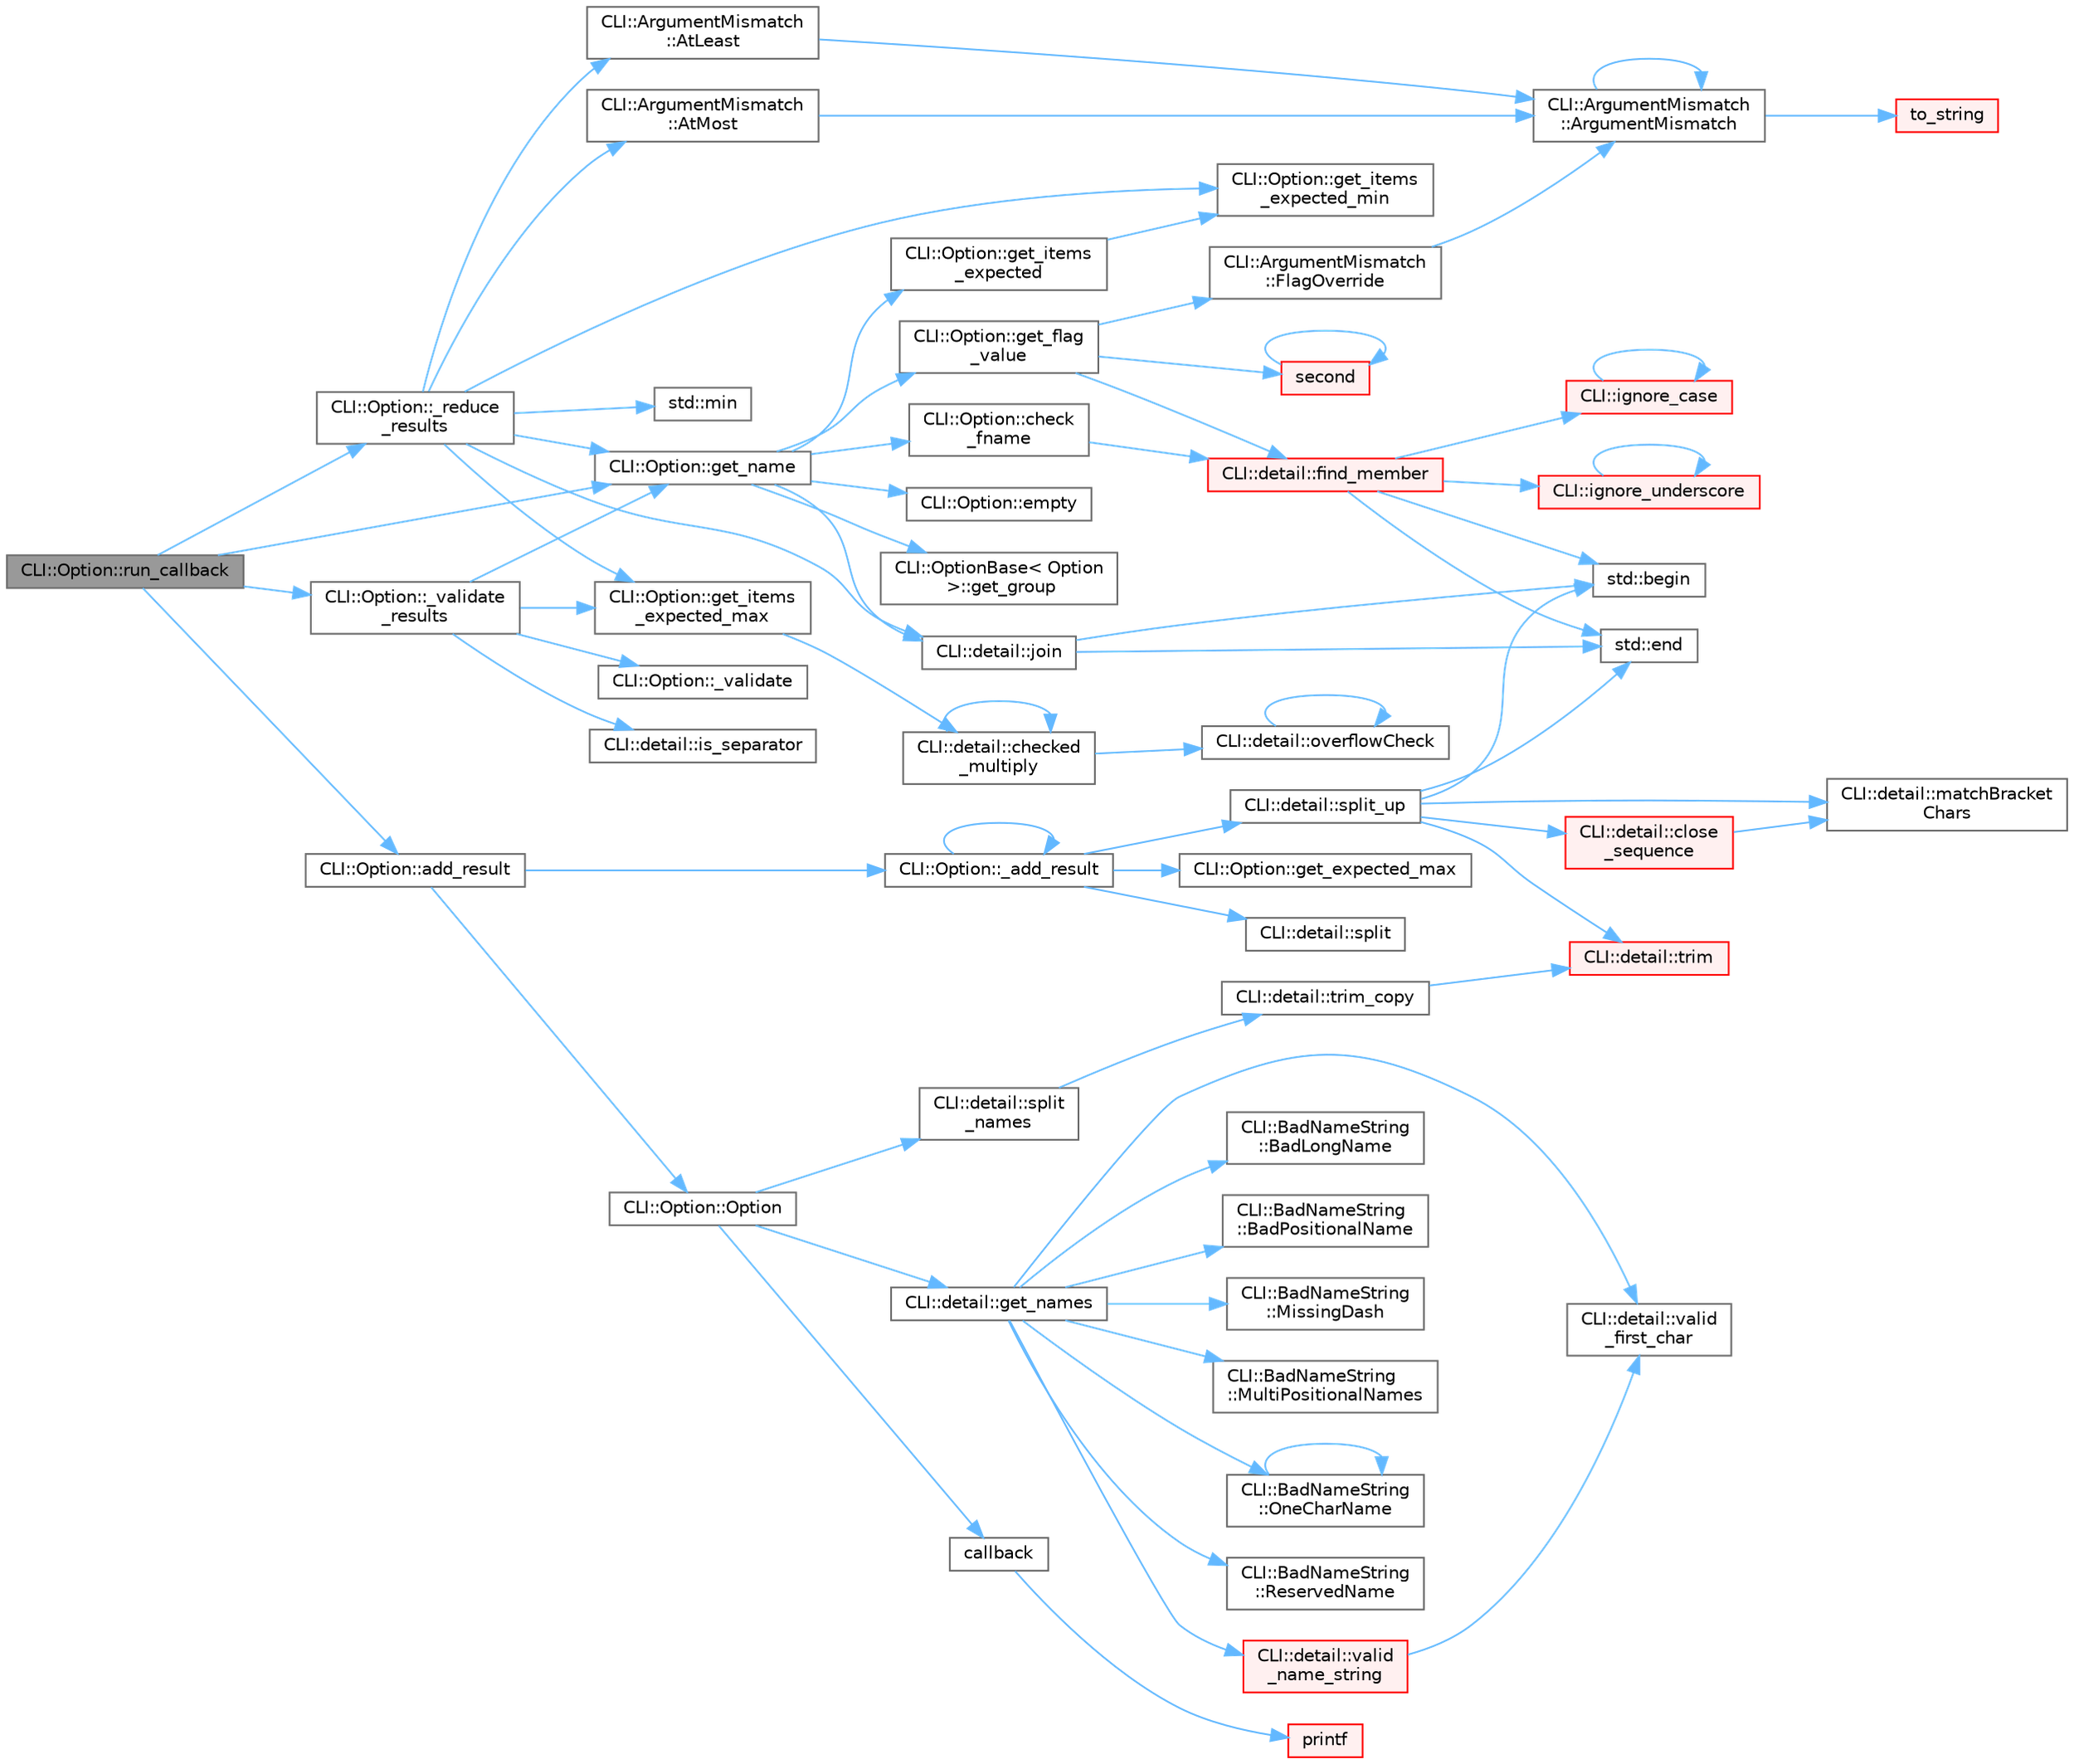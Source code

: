 digraph "CLI::Option::run_callback"
{
 // LATEX_PDF_SIZE
  bgcolor="transparent";
  edge [fontname=Helvetica,fontsize=10,labelfontname=Helvetica,labelfontsize=10];
  node [fontname=Helvetica,fontsize=10,shape=box,height=0.2,width=0.4];
  rankdir="LR";
  Node1 [id="Node000001",label="CLI::Option::run_callback",height=0.2,width=0.4,color="gray40", fillcolor="grey60", style="filled", fontcolor="black",tooltip="Process the callback"];
  Node1 -> Node2 [id="edge73_Node000001_Node000002",color="steelblue1",style="solid",tooltip=" "];
  Node2 [id="Node000002",label="CLI::Option::_reduce\l_results",height=0.2,width=0.4,color="grey40", fillcolor="white", style="filled",URL="$class_c_l_i_1_1_option.html#aa94827437444cbd41f9d59a84c35ca40",tooltip=" "];
  Node2 -> Node3 [id="edge74_Node000002_Node000003",color="steelblue1",style="solid",tooltip=" "];
  Node3 [id="Node000003",label="CLI::ArgumentMismatch\l::AtLeast",height=0.2,width=0.4,color="grey40", fillcolor="white", style="filled",URL="$class_c_l_i_1_1_argument_mismatch.html#a76c9d5822d9b0a2825a54a22e04e05ff",tooltip=" "];
  Node3 -> Node4 [id="edge75_Node000003_Node000004",color="steelblue1",style="solid",tooltip=" "];
  Node4 [id="Node000004",label="CLI::ArgumentMismatch\l::ArgumentMismatch",height=0.2,width=0.4,color="grey40", fillcolor="white", style="filled",URL="$class_c_l_i_1_1_argument_mismatch.html#a03b5d359cb07e82b2d2f0f734ffeb545",tooltip=" "];
  Node4 -> Node4 [id="edge76_Node000004_Node000004",color="steelblue1",style="solid",tooltip=" "];
  Node4 -> Node5 [id="edge77_Node000004_Node000005",color="steelblue1",style="solid",tooltip=" "];
  Node5 [id="Node000005",label="to_string",height=0.2,width=0.4,color="red", fillcolor="#FFF0F0", style="filled",URL="$spdlog_2include_2spdlog_2fmt_2bundled_2format_8h.html#a5aca7e9d14d858d6f3fdc063d66840f8",tooltip=" "];
  Node2 -> Node7 [id="edge78_Node000002_Node000007",color="steelblue1",style="solid",tooltip=" "];
  Node7 [id="Node000007",label="CLI::ArgumentMismatch\l::AtMost",height=0.2,width=0.4,color="grey40", fillcolor="white", style="filled",URL="$class_c_l_i_1_1_argument_mismatch.html#ae13fac165ff6b4fdc588d364dbaa85bf",tooltip=" "];
  Node7 -> Node4 [id="edge79_Node000007_Node000004",color="steelblue1",style="solid",tooltip=" "];
  Node2 -> Node8 [id="edge80_Node000002_Node000008",color="steelblue1",style="solid",tooltip=" "];
  Node8 [id="Node000008",label="CLI::Option::get_items\l_expected_max",height=0.2,width=0.4,color="grey40", fillcolor="white", style="filled",URL="$class_c_l_i_1_1_option.html#a7bdc3555509b93cbd8d5b9b2ccb3b016",tooltip="Get the maximum number of items expected to be returned and used for the callback"];
  Node8 -> Node9 [id="edge81_Node000008_Node000009",color="steelblue1",style="solid",tooltip=" "];
  Node9 [id="Node000009",label="CLI::detail::checked\l_multiply",height=0.2,width=0.4,color="grey40", fillcolor="white", style="filled",URL="$namespace_c_l_i_1_1detail.html#a58ce723daebf6cd298565eb365d1b157",tooltip="Performs a *= b; if it doesn't cause integer overflow. Returns false otherwise."];
  Node9 -> Node9 [id="edge82_Node000009_Node000009",color="steelblue1",style="solid",tooltip=" "];
  Node9 -> Node10 [id="edge83_Node000009_Node000010",color="steelblue1",style="solid",tooltip=" "];
  Node10 [id="Node000010",label="CLI::detail::overflowCheck",height=0.2,width=0.4,color="grey40", fillcolor="white", style="filled",URL="$namespace_c_l_i_1_1detail.html#a569135c6e266940a5f914698b9deef66",tooltip="Do a check for overflow on signed numbers"];
  Node10 -> Node10 [id="edge84_Node000010_Node000010",color="steelblue1",style="solid",tooltip=" "];
  Node2 -> Node11 [id="edge85_Node000002_Node000011",color="steelblue1",style="solid",tooltip=" "];
  Node11 [id="Node000011",label="CLI::Option::get_items\l_expected_min",height=0.2,width=0.4,color="grey40", fillcolor="white", style="filled",URL="$class_c_l_i_1_1_option.html#a65f68eaa288d2608560ae87f3c36f6fa",tooltip="The total min number of expected string values to be used"];
  Node2 -> Node12 [id="edge86_Node000002_Node000012",color="steelblue1",style="solid",tooltip=" "];
  Node12 [id="Node000012",label="CLI::Option::get_name",height=0.2,width=0.4,color="grey40", fillcolor="white", style="filled",URL="$class_c_l_i_1_1_option.html#a47e135d5198fd9df5b481091d2538b60",tooltip="Gets a comma separated list of names. Will include / prefer the positional name if positional is true..."];
  Node12 -> Node13 [id="edge87_Node000012_Node000013",color="steelblue1",style="solid",tooltip=" "];
  Node13 [id="Node000013",label="CLI::Option::check\l_fname",height=0.2,width=0.4,color="grey40", fillcolor="white", style="filled",URL="$class_c_l_i_1_1_option.html#a331870cf4db8893cac3af126aac487a8",tooltip="Requires \"--\" to be removed from string"];
  Node13 -> Node14 [id="edge88_Node000013_Node000014",color="steelblue1",style="solid",tooltip=" "];
  Node14 [id="Node000014",label="CLI::detail::find_member",height=0.2,width=0.4,color="red", fillcolor="#FFF0F0", style="filled",URL="$namespace_c_l_i_1_1detail.html#ac94be0722dce2c7ff522ebc3fb80e33d",tooltip="Check if a string is a member of a list of strings and optionally ignore case or ignore underscores"];
  Node14 -> Node15 [id="edge89_Node000014_Node000015",color="steelblue1",style="solid",tooltip=" "];
  Node15 [id="Node000015",label="std::begin",height=0.2,width=0.4,color="grey40", fillcolor="white", style="filled",URL="$namespacestd.html#aec76fc52a775d29bc4058c8e1405045a",tooltip=" "];
  Node14 -> Node16 [id="edge90_Node000014_Node000016",color="steelblue1",style="solid",tooltip=" "];
  Node16 [id="Node000016",label="std::end",height=0.2,width=0.4,color="grey40", fillcolor="white", style="filled",URL="$namespacestd.html#a35f71a4c49ddf38bb590177e3a4b2598",tooltip=" "];
  Node14 -> Node17 [id="edge91_Node000014_Node000017",color="steelblue1",style="solid",tooltip=" "];
  Node17 [id="Node000017",label="CLI::ignore_case",height=0.2,width=0.4,color="red", fillcolor="#FFF0F0", style="filled",URL="$namespace_c_l_i.html#a0c52326d2681814c22aa1a93ce43375e",tooltip="Helper function to allow ignore_case to be passed to IsMember or Transform"];
  Node17 -> Node17 [id="edge92_Node000017_Node000017",color="steelblue1",style="solid",tooltip=" "];
  Node14 -> Node19 [id="edge93_Node000014_Node000019",color="steelblue1",style="solid",tooltip=" "];
  Node19 [id="Node000019",label="CLI::ignore_underscore",height=0.2,width=0.4,color="red", fillcolor="#FFF0F0", style="filled",URL="$namespace_c_l_i.html#a111b6f05d21b9b84e7ba933ade79884c",tooltip="Helper function to allow ignore_underscore to be passed to IsMember or Transform"];
  Node19 -> Node19 [id="edge94_Node000019_Node000019",color="steelblue1",style="solid",tooltip=" "];
  Node12 -> Node21 [id="edge95_Node000012_Node000021",color="steelblue1",style="solid",tooltip=" "];
  Node21 [id="Node000021",label="CLI::Option::empty",height=0.2,width=0.4,color="grey40", fillcolor="white", style="filled",URL="$class_c_l_i_1_1_option.html#ab9d324306095b7af93bc09812f5b4dec",tooltip="True if the option was not passed"];
  Node12 -> Node22 [id="edge96_Node000012_Node000022",color="steelblue1",style="solid",tooltip=" "];
  Node22 [id="Node000022",label="CLI::Option::get_flag\l_value",height=0.2,width=0.4,color="grey40", fillcolor="white", style="filled",URL="$class_c_l_i_1_1_option.html#aa006173c1a09b0ed01bff4b305b042ca",tooltip=" "];
  Node22 -> Node14 [id="edge97_Node000022_Node000014",color="steelblue1",style="solid",tooltip=" "];
  Node22 -> Node23 [id="edge98_Node000022_Node000023",color="steelblue1",style="solid",tooltip=" "];
  Node23 [id="Node000023",label="CLI::ArgumentMismatch\l::FlagOverride",height=0.2,width=0.4,color="grey40", fillcolor="white", style="filled",URL="$class_c_l_i_1_1_argument_mismatch.html#af40fccb119664c7c5025bba76fb2d7e2",tooltip=" "];
  Node23 -> Node4 [id="edge99_Node000023_Node000004",color="steelblue1",style="solid",tooltip=" "];
  Node22 -> Node24 [id="edge100_Node000022_Node000024",color="steelblue1",style="solid",tooltip=" "];
  Node24 [id="Node000024",label="second",height=0.2,width=0.4,color="red", fillcolor="#FFF0F0", style="filled",URL="$second___n_o_n_e_8f.html#ae9f971a8b343bd2fcb85c3b16da97f10",tooltip="SECOND returns nothing"];
  Node24 -> Node24 [id="edge101_Node000024_Node000024",color="steelblue1",style="solid",tooltip=" "];
  Node12 -> Node26 [id="edge102_Node000012_Node000026",color="steelblue1",style="solid",tooltip=" "];
  Node26 [id="Node000026",label="CLI::OptionBase\< Option\l \>::get_group",height=0.2,width=0.4,color="grey40", fillcolor="white", style="filled",URL="$class_c_l_i_1_1_option_base.html#aeb86193da05c10a12814ce45d2d16e0d",tooltip=" "];
  Node12 -> Node27 [id="edge103_Node000012_Node000027",color="steelblue1",style="solid",tooltip=" "];
  Node27 [id="Node000027",label="CLI::Option::get_items\l_expected",height=0.2,width=0.4,color="grey40", fillcolor="white", style="filled",URL="$class_c_l_i_1_1_option.html#aa12c4f65cf2ac9c58ebe050c46603fc0",tooltip="The total min number of expected string values to be used"];
  Node27 -> Node11 [id="edge104_Node000027_Node000011",color="steelblue1",style="solid",tooltip=" "];
  Node12 -> Node28 [id="edge105_Node000012_Node000028",color="steelblue1",style="solid",tooltip=" "];
  Node28 [id="Node000028",label="CLI::detail::join",height=0.2,width=0.4,color="grey40", fillcolor="white", style="filled",URL="$namespace_c_l_i_1_1detail.html#ab351f13ec104e2cba19ec6baf4a552f6",tooltip="Simple function to join a string"];
  Node28 -> Node15 [id="edge106_Node000028_Node000015",color="steelblue1",style="solid",tooltip=" "];
  Node28 -> Node16 [id="edge107_Node000028_Node000016",color="steelblue1",style="solid",tooltip=" "];
  Node2 -> Node28 [id="edge108_Node000002_Node000028",color="steelblue1",style="solid",tooltip=" "];
  Node2 -> Node29 [id="edge109_Node000002_Node000029",color="steelblue1",style="solid",tooltip=" "];
  Node29 [id="Node000029",label="std::min",height=0.2,width=0.4,color="grey40", fillcolor="white", style="filled",URL="$namespacestd.html#ac7b9885417769949d76890454b6d072e",tooltip=" "];
  Node1 -> Node30 [id="edge110_Node000001_Node000030",color="steelblue1",style="solid",tooltip=" "];
  Node30 [id="Node000030",label="CLI::Option::_validate\l_results",height=0.2,width=0.4,color="grey40", fillcolor="white", style="filled",URL="$class_c_l_i_1_1_option.html#a7f80e1e545c91f8babef62cf52221d0d",tooltip="Run the results through the Validators"];
  Node30 -> Node31 [id="edge111_Node000030_Node000031",color="steelblue1",style="solid",tooltip=" "];
  Node31 [id="Node000031",label="CLI::Option::_validate",height=0.2,width=0.4,color="grey40", fillcolor="white", style="filled",URL="$class_c_l_i_1_1_option.html#afd4ba41c3478ceb636fdfc4dfdfcb2b3",tooltip=" "];
  Node30 -> Node8 [id="edge112_Node000030_Node000008",color="steelblue1",style="solid",tooltip=" "];
  Node30 -> Node12 [id="edge113_Node000030_Node000012",color="steelblue1",style="solid",tooltip=" "];
  Node30 -> Node32 [id="edge114_Node000030_Node000032",color="steelblue1",style="solid",tooltip=" "];
  Node32 [id="Node000032",label="CLI::detail::is_separator",height=0.2,width=0.4,color="grey40", fillcolor="white", style="filled",URL="$namespace_c_l_i_1_1detail.html#a53b46b96102830769cc02952392e782f",tooltip="check if a string is a container segment separator (empty or \"%%\")"];
  Node1 -> Node33 [id="edge115_Node000001_Node000033",color="steelblue1",style="solid",tooltip=" "];
  Node33 [id="Node000033",label="CLI::Option::add_result",height=0.2,width=0.4,color="grey40", fillcolor="white", style="filled",URL="$class_c_l_i_1_1_option.html#ae2f3035c86ed75260c3871a653f5e013",tooltip="Puts a result at the end"];
  Node33 -> Node34 [id="edge116_Node000033_Node000034",color="steelblue1",style="solid",tooltip=" "];
  Node34 [id="Node000034",label="CLI::Option::_add_result",height=0.2,width=0.4,color="grey40", fillcolor="white", style="filled",URL="$class_c_l_i_1_1_option.html#a2a5f4081506d6e1c937a8fc7346edfa4",tooltip="Add a single result to the result set, taking into account delimiters"];
  Node34 -> Node34 [id="edge117_Node000034_Node000034",color="steelblue1",style="solid",tooltip=" "];
  Node34 -> Node35 [id="edge118_Node000034_Node000035",color="steelblue1",style="solid",tooltip=" "];
  Node35 [id="Node000035",label="CLI::Option::get_expected_max",height=0.2,width=0.4,color="grey40", fillcolor="white", style="filled",URL="$class_c_l_i_1_1_option.html#abc2f07af59e6a602ea6295486360f349",tooltip="The max number of times the option expects to be included"];
  Node34 -> Node36 [id="edge119_Node000034_Node000036",color="steelblue1",style="solid",tooltip=" "];
  Node36 [id="Node000036",label="CLI::detail::split",height=0.2,width=0.4,color="grey40", fillcolor="white", style="filled",URL="$namespace_c_l_i_1_1detail.html#a51c7de56768f2801b0cf95f247b01f06",tooltip="Split a string by a delim"];
  Node34 -> Node37 [id="edge120_Node000034_Node000037",color="steelblue1",style="solid",tooltip=" "];
  Node37 [id="Node000037",label="CLI::detail::split_up",height=0.2,width=0.4,color="grey40", fillcolor="white", style="filled",URL="$namespace_c_l_i_1_1detail.html#a90b70b1a501978d788801723a01f3de9",tooltip=" "];
  Node37 -> Node15 [id="edge121_Node000037_Node000015",color="steelblue1",style="solid",tooltip=" "];
  Node37 -> Node38 [id="edge122_Node000037_Node000038",color="steelblue1",style="solid",tooltip=" "];
  Node38 [id="Node000038",label="CLI::detail::close\l_sequence",height=0.2,width=0.4,color="red", fillcolor="#FFF0F0", style="filled",URL="$namespace_c_l_i_1_1detail.html#a70c26f1817baa9914b68840cbf6e4f7e",tooltip=" "];
  Node38 -> Node41 [id="edge123_Node000038_Node000041",color="steelblue1",style="solid",tooltip=" "];
  Node41 [id="Node000041",label="CLI::detail::matchBracket\lChars",height=0.2,width=0.4,color="grey40", fillcolor="white", style="filled",URL="$namespace_c_l_i_1_1detail.html#ab5be862cbae2a3c64f05618bf9250da9",tooltip=" "];
  Node37 -> Node16 [id="edge124_Node000037_Node000016",color="steelblue1",style="solid",tooltip=" "];
  Node37 -> Node41 [id="edge125_Node000037_Node000041",color="steelblue1",style="solid",tooltip=" "];
  Node37 -> Node42 [id="edge126_Node000037_Node000042",color="steelblue1",style="solid",tooltip=" "];
  Node42 [id="Node000042",label="CLI::detail::trim",height=0.2,width=0.4,color="red", fillcolor="#FFF0F0", style="filled",URL="$namespace_c_l_i_1_1detail.html#a621323632158048f6168deacc432b838",tooltip="Trim whitespace from string"];
  Node33 -> Node45 [id="edge127_Node000033_Node000045",color="steelblue1",style="solid",tooltip=" "];
  Node45 [id="Node000045",label="CLI::Option::Option",height=0.2,width=0.4,color="grey40", fillcolor="white", style="filled",URL="$class_c_l_i_1_1_option.html#a577e99d3ea33598b4dc3605f544d14fc",tooltip="Making an option by hand is not defined, it must be made by the App class"];
  Node45 -> Node46 [id="edge128_Node000045_Node000046",color="steelblue1",style="solid",tooltip=" "];
  Node46 [id="Node000046",label="callback",height=0.2,width=0.4,color="grey40", fillcolor="white", style="filled",URL="$external_2spine-runtimes_2spine-sfml_2c_2example_2main_8cpp.html#a2f27b7fc84a39cace84d90f62a8d4c8e",tooltip=" "];
  Node46 -> Node47 [id="edge129_Node000046_Node000047",color="steelblue1",style="solid",tooltip=" "];
  Node47 [id="Node000047",label="printf",height=0.2,width=0.4,color="red", fillcolor="#FFF0F0", style="filled",URL="$printf_8h.html#aee3ed3a831f25f07e7be3919fff2203a",tooltip=" "];
  Node45 -> Node78 [id="edge130_Node000045_Node000078",color="steelblue1",style="solid",tooltip=" "];
  Node78 [id="Node000078",label="CLI::detail::get_names",height=0.2,width=0.4,color="grey40", fillcolor="white", style="filled",URL="$namespace_c_l_i_1_1detail.html#a6c9c870c5f7cd261e7363cb862634a3a",tooltip="Get a vector of short names, one of long names, and a single name"];
  Node78 -> Node79 [id="edge131_Node000078_Node000079",color="steelblue1",style="solid",tooltip=" "];
  Node79 [id="Node000079",label="CLI::BadNameString\l::BadLongName",height=0.2,width=0.4,color="grey40", fillcolor="white", style="filled",URL="$class_c_l_i_1_1_bad_name_string.html#a4c84dfdba8d943ad494daead50c9097d",tooltip=" "];
  Node78 -> Node80 [id="edge132_Node000078_Node000080",color="steelblue1",style="solid",tooltip=" "];
  Node80 [id="Node000080",label="CLI::BadNameString\l::BadPositionalName",height=0.2,width=0.4,color="grey40", fillcolor="white", style="filled",URL="$class_c_l_i_1_1_bad_name_string.html#a6dd4927b244bb94d306c805f87f47e4b",tooltip=" "];
  Node78 -> Node81 [id="edge133_Node000078_Node000081",color="steelblue1",style="solid",tooltip=" "];
  Node81 [id="Node000081",label="CLI::BadNameString\l::MissingDash",height=0.2,width=0.4,color="grey40", fillcolor="white", style="filled",URL="$class_c_l_i_1_1_bad_name_string.html#a17d7fdda9def1c79a9b86d04cfd35f75",tooltip=" "];
  Node78 -> Node82 [id="edge134_Node000078_Node000082",color="steelblue1",style="solid",tooltip=" "];
  Node82 [id="Node000082",label="CLI::BadNameString\l::MultiPositionalNames",height=0.2,width=0.4,color="grey40", fillcolor="white", style="filled",URL="$class_c_l_i_1_1_bad_name_string.html#ac798ab322c49c3f922e325d269070c38",tooltip=" "];
  Node78 -> Node83 [id="edge135_Node000078_Node000083",color="steelblue1",style="solid",tooltip=" "];
  Node83 [id="Node000083",label="CLI::BadNameString\l::OneCharName",height=0.2,width=0.4,color="grey40", fillcolor="white", style="filled",URL="$class_c_l_i_1_1_bad_name_string.html#a5c63c850d783ad2b132085266269bcdc",tooltip=" "];
  Node83 -> Node83 [id="edge136_Node000083_Node000083",color="steelblue1",style="solid",tooltip=" "];
  Node78 -> Node84 [id="edge137_Node000078_Node000084",color="steelblue1",style="solid",tooltip=" "];
  Node84 [id="Node000084",label="CLI::BadNameString\l::ReservedName",height=0.2,width=0.4,color="grey40", fillcolor="white", style="filled",URL="$class_c_l_i_1_1_bad_name_string.html#aa0fef0fbc4ab0a29a839eb98e2ee6740",tooltip=" "];
  Node78 -> Node85 [id="edge138_Node000078_Node000085",color="steelblue1",style="solid",tooltip=" "];
  Node85 [id="Node000085",label="CLI::detail::valid\l_first_char",height=0.2,width=0.4,color="grey40", fillcolor="white", style="filled",URL="$namespace_c_l_i_1_1detail.html#a3a05d1129df69e88135e178137b1fd89",tooltip=" "];
  Node78 -> Node86 [id="edge139_Node000078_Node000086",color="steelblue1",style="solid",tooltip=" "];
  Node86 [id="Node000086",label="CLI::detail::valid\l_name_string",height=0.2,width=0.4,color="red", fillcolor="#FFF0F0", style="filled",URL="$namespace_c_l_i_1_1detail.html#ad3018ff84d2bb41b5cb5ec0efaebbeae",tooltip="Verify an option/subcommand name"];
  Node86 -> Node85 [id="edge140_Node000086_Node000085",color="steelblue1",style="solid",tooltip=" "];
  Node45 -> Node88 [id="edge141_Node000045_Node000088",color="steelblue1",style="solid",tooltip=" "];
  Node88 [id="Node000088",label="CLI::detail::split\l_names",height=0.2,width=0.4,color="grey40", fillcolor="white", style="filled",URL="$namespace_c_l_i_1_1detail.html#ac8a8403ca4cfb40e30979111083c0c1c",tooltip=" "];
  Node88 -> Node89 [id="edge142_Node000088_Node000089",color="steelblue1",style="solid",tooltip=" "];
  Node89 [id="Node000089",label="CLI::detail::trim_copy",height=0.2,width=0.4,color="grey40", fillcolor="white", style="filled",URL="$namespace_c_l_i_1_1detail.html#a5c7b00a328b3b2da564794081646c251",tooltip="Make a copy of the string and then trim it"];
  Node89 -> Node42 [id="edge143_Node000089_Node000042",color="steelblue1",style="solid",tooltip=" "];
  Node1 -> Node12 [id="edge144_Node000001_Node000012",color="steelblue1",style="solid",tooltip=" "];
}
